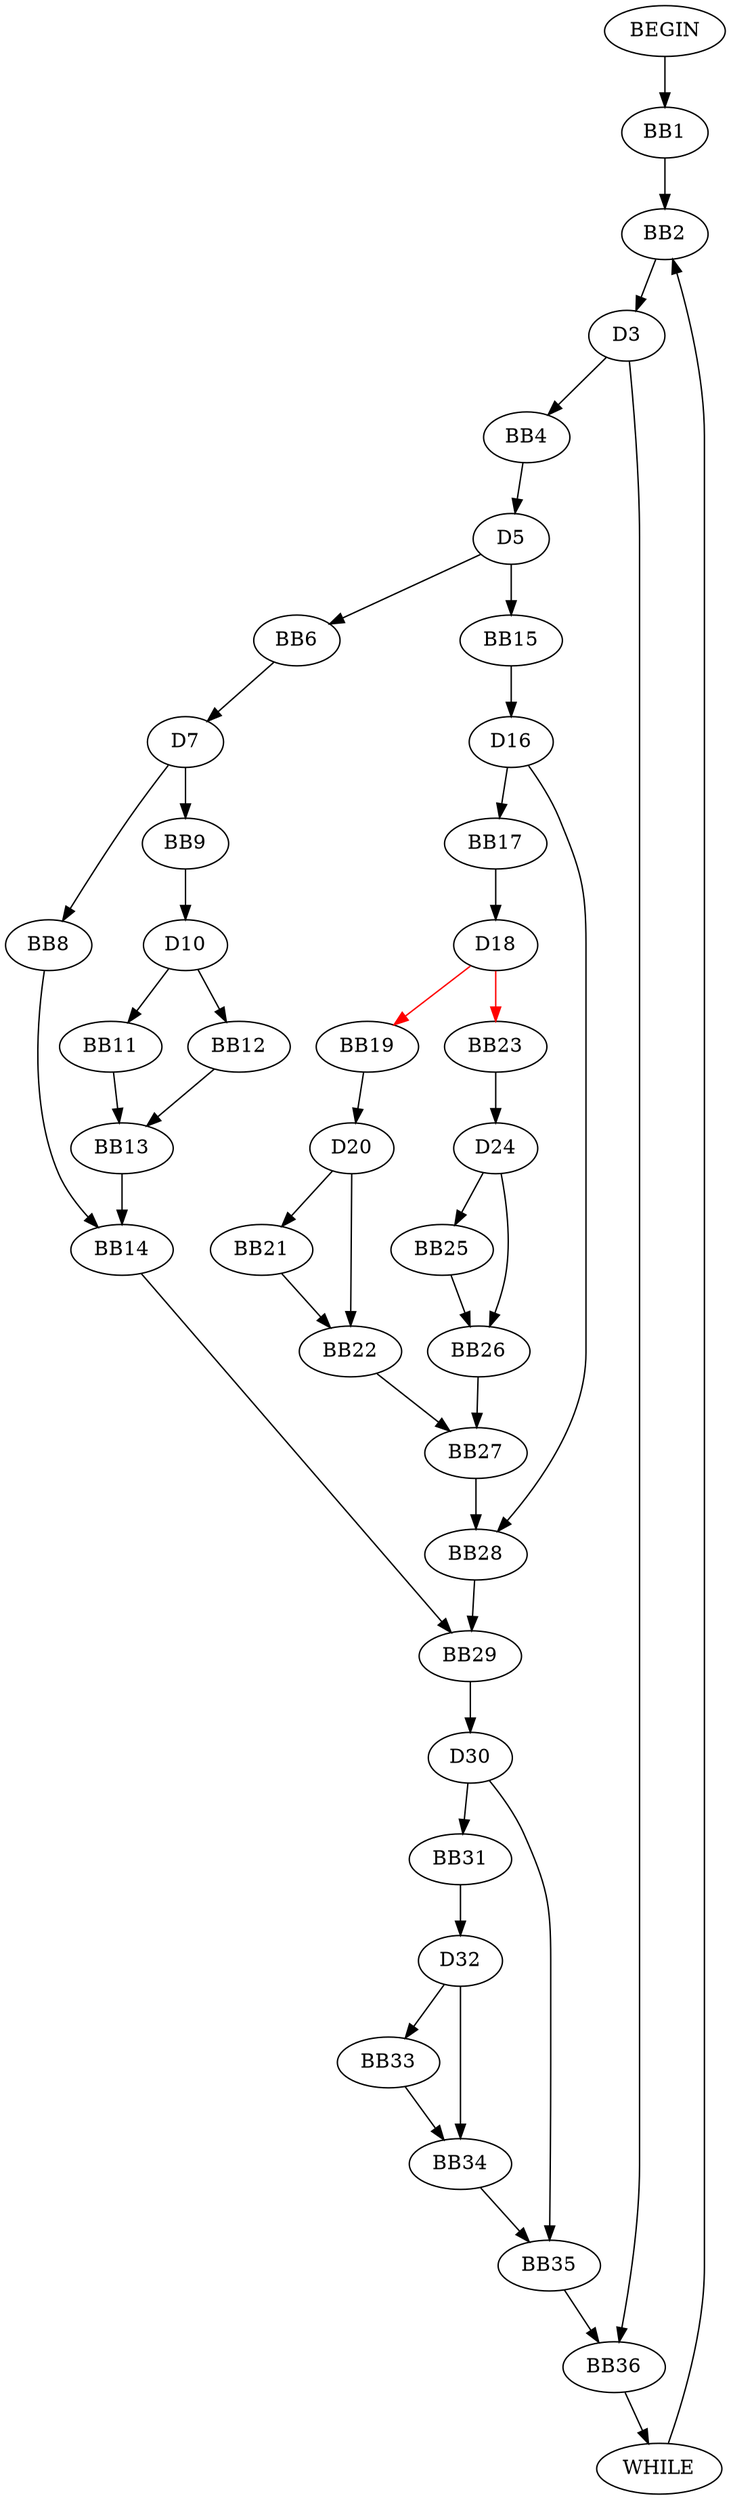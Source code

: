 digraph G {BEGIN->BB1;BB1->BB2;WHILE->BB2;BB2->D3;D3->BB4;BB4->D5;D5->BB6;BB6->D7;D7->BB8;D7->BB9;BB9->D10;D10->BB11;D10->BB12;BB11->BB13;BB12->BB13;BB8->BB14;BB13->BB14;D5->BB15;BB15->D16;D16->BB17;BB17->D18;D18->BB19[color=red, pendwidth=3.0];BB19->D20;D20->BB21;BB21->BB22;D20->BB22;D18->BB23[color=red, pendwidth=3.0];BB23->D24;D24->BB25;BB25->BB26;D24->BB26;BB22->BB27;BB26->BB27;BB27->BB28;D16->BB28;BB14->BB29;BB28->BB29;BB29->D30;D30->BB31;BB31->D32;D32->BB33;BB33->BB34;D32->BB34;BB34->BB35;D30->BB35;BB35->BB36;D3->BB36;BB36->WHILE;}